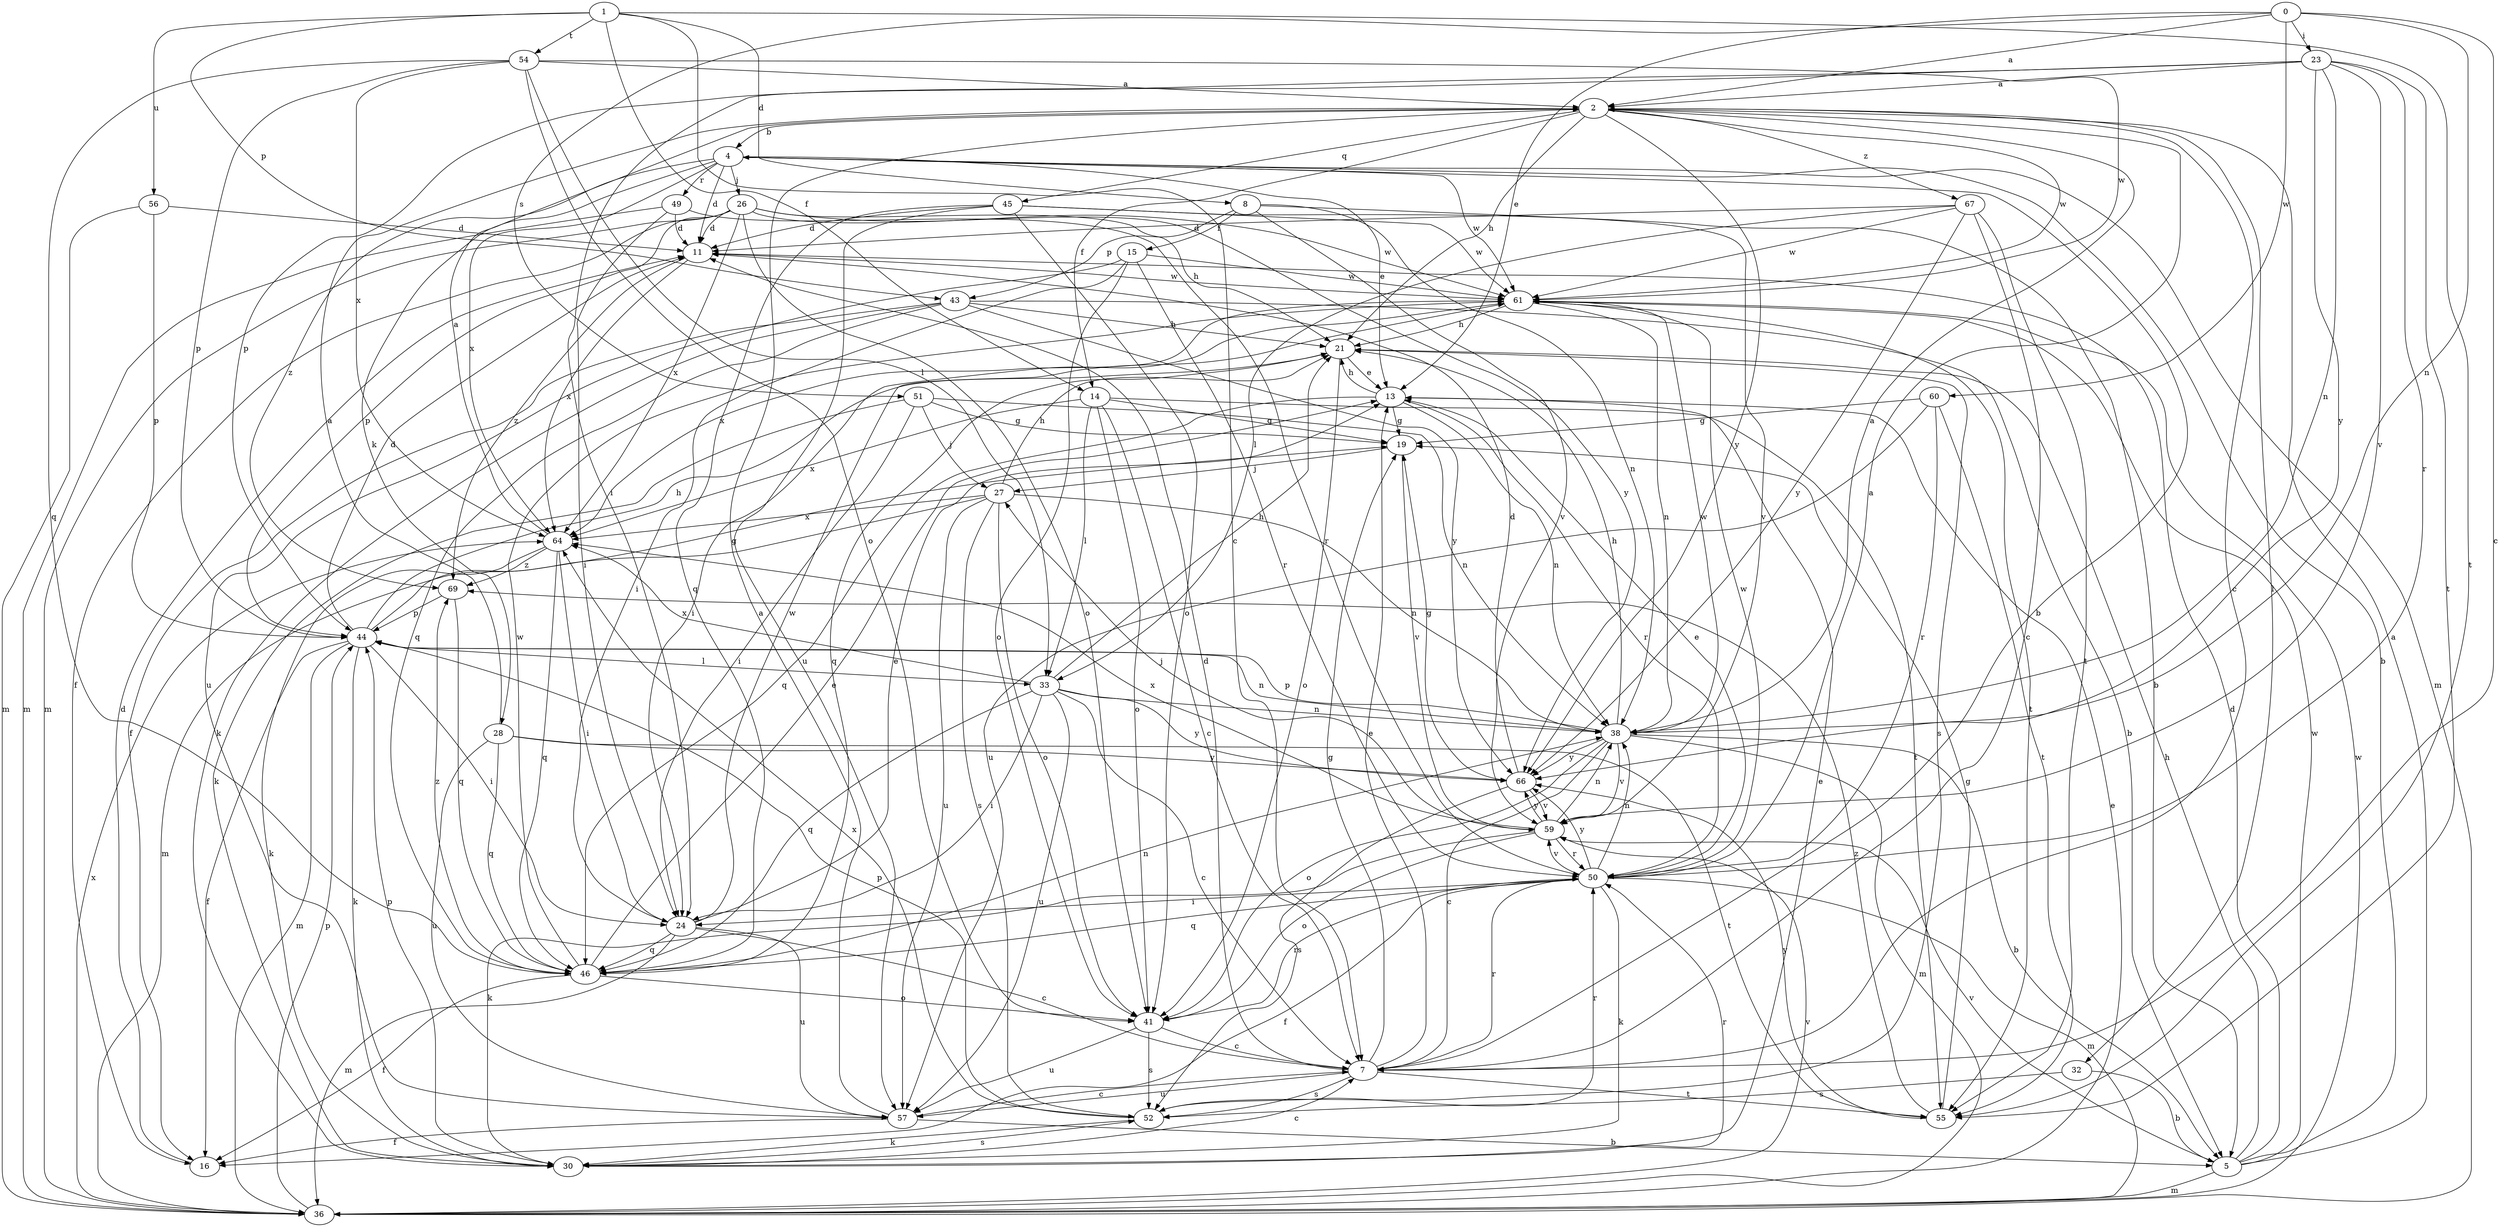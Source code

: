 strict digraph  {
0;
1;
2;
4;
5;
7;
8;
11;
13;
14;
15;
16;
19;
21;
23;
24;
26;
27;
28;
30;
32;
33;
36;
38;
41;
43;
44;
45;
46;
49;
50;
51;
52;
54;
55;
56;
57;
59;
60;
61;
64;
66;
67;
69;
0 -> 2  [label=a];
0 -> 7  [label=c];
0 -> 13  [label=e];
0 -> 23  [label=i];
0 -> 38  [label=n];
0 -> 51  [label=s];
0 -> 60  [label=w];
1 -> 7  [label=c];
1 -> 8  [label=d];
1 -> 14  [label=f];
1 -> 43  [label=p];
1 -> 54  [label=t];
1 -> 55  [label=t];
1 -> 56  [label=u];
2 -> 4  [label=b];
2 -> 7  [label=c];
2 -> 14  [label=f];
2 -> 21  [label=h];
2 -> 32  [label=l];
2 -> 45  [label=q];
2 -> 61  [label=w];
2 -> 66  [label=y];
2 -> 67  [label=z];
4 -> 11  [label=d];
4 -> 13  [label=e];
4 -> 26  [label=j];
4 -> 28  [label=k];
4 -> 36  [label=m];
4 -> 49  [label=r];
4 -> 61  [label=w];
4 -> 64  [label=x];
4 -> 69  [label=z];
5 -> 2  [label=a];
5 -> 4  [label=b];
5 -> 11  [label=d];
5 -> 21  [label=h];
5 -> 36  [label=m];
5 -> 59  [label=v];
5 -> 61  [label=w];
7 -> 4  [label=b];
7 -> 11  [label=d];
7 -> 13  [label=e];
7 -> 19  [label=g];
7 -> 50  [label=r];
7 -> 52  [label=s];
7 -> 55  [label=t];
7 -> 57  [label=u];
8 -> 5  [label=b];
8 -> 15  [label=f];
8 -> 38  [label=n];
8 -> 43  [label=p];
8 -> 59  [label=v];
11 -> 61  [label=w];
11 -> 64  [label=x];
11 -> 69  [label=z];
13 -> 19  [label=g];
13 -> 21  [label=h];
13 -> 38  [label=n];
13 -> 46  [label=q];
13 -> 50  [label=r];
14 -> 7  [label=c];
14 -> 19  [label=g];
14 -> 33  [label=l];
14 -> 41  [label=o];
14 -> 55  [label=t];
14 -> 64  [label=x];
15 -> 24  [label=i];
15 -> 41  [label=o];
15 -> 50  [label=r];
15 -> 57  [label=u];
15 -> 61  [label=w];
16 -> 11  [label=d];
19 -> 27  [label=j];
19 -> 59  [label=v];
21 -> 13  [label=e];
21 -> 41  [label=o];
21 -> 46  [label=q];
21 -> 52  [label=s];
23 -> 2  [label=a];
23 -> 24  [label=i];
23 -> 38  [label=n];
23 -> 44  [label=p];
23 -> 50  [label=r];
23 -> 55  [label=t];
23 -> 59  [label=v];
23 -> 66  [label=y];
24 -> 7  [label=c];
24 -> 13  [label=e];
24 -> 36  [label=m];
24 -> 46  [label=q];
24 -> 57  [label=u];
24 -> 61  [label=w];
26 -> 11  [label=d];
26 -> 16  [label=f];
26 -> 21  [label=h];
26 -> 36  [label=m];
26 -> 41  [label=o];
26 -> 44  [label=p];
26 -> 61  [label=w];
26 -> 64  [label=x];
26 -> 66  [label=y];
27 -> 21  [label=h];
27 -> 36  [label=m];
27 -> 38  [label=n];
27 -> 41  [label=o];
27 -> 52  [label=s];
27 -> 57  [label=u];
27 -> 64  [label=x];
28 -> 2  [label=a];
28 -> 46  [label=q];
28 -> 55  [label=t];
28 -> 57  [label=u];
28 -> 66  [label=y];
30 -> 7  [label=c];
30 -> 13  [label=e];
30 -> 44  [label=p];
30 -> 50  [label=r];
30 -> 52  [label=s];
32 -> 5  [label=b];
32 -> 52  [label=s];
33 -> 7  [label=c];
33 -> 21  [label=h];
33 -> 24  [label=i];
33 -> 38  [label=n];
33 -> 46  [label=q];
33 -> 57  [label=u];
33 -> 64  [label=x];
33 -> 66  [label=y];
36 -> 13  [label=e];
36 -> 44  [label=p];
36 -> 59  [label=v];
36 -> 61  [label=w];
36 -> 64  [label=x];
38 -> 2  [label=a];
38 -> 5  [label=b];
38 -> 7  [label=c];
38 -> 21  [label=h];
38 -> 36  [label=m];
38 -> 41  [label=o];
38 -> 44  [label=p];
38 -> 59  [label=v];
38 -> 61  [label=w];
38 -> 66  [label=y];
41 -> 7  [label=c];
41 -> 50  [label=r];
41 -> 52  [label=s];
41 -> 57  [label=u];
43 -> 5  [label=b];
43 -> 16  [label=f];
43 -> 21  [label=h];
43 -> 30  [label=k];
43 -> 46  [label=q];
43 -> 66  [label=y];
44 -> 11  [label=d];
44 -> 16  [label=f];
44 -> 19  [label=g];
44 -> 21  [label=h];
44 -> 24  [label=i];
44 -> 30  [label=k];
44 -> 33  [label=l];
44 -> 36  [label=m];
44 -> 38  [label=n];
45 -> 11  [label=d];
45 -> 41  [label=o];
45 -> 46  [label=q];
45 -> 57  [label=u];
45 -> 59  [label=v];
45 -> 61  [label=w];
46 -> 13  [label=e];
46 -> 16  [label=f];
46 -> 38  [label=n];
46 -> 41  [label=o];
46 -> 61  [label=w];
46 -> 69  [label=z];
49 -> 11  [label=d];
49 -> 24  [label=i];
49 -> 36  [label=m];
49 -> 50  [label=r];
50 -> 2  [label=a];
50 -> 13  [label=e];
50 -> 16  [label=f];
50 -> 24  [label=i];
50 -> 30  [label=k];
50 -> 36  [label=m];
50 -> 38  [label=n];
50 -> 46  [label=q];
50 -> 59  [label=v];
50 -> 61  [label=w];
50 -> 66  [label=y];
51 -> 19  [label=g];
51 -> 24  [label=i];
51 -> 27  [label=j];
51 -> 30  [label=k];
51 -> 38  [label=n];
52 -> 30  [label=k];
52 -> 44  [label=p];
52 -> 50  [label=r];
52 -> 64  [label=x];
54 -> 2  [label=a];
54 -> 33  [label=l];
54 -> 41  [label=o];
54 -> 44  [label=p];
54 -> 46  [label=q];
54 -> 61  [label=w];
54 -> 64  [label=x];
55 -> 19  [label=g];
55 -> 66  [label=y];
55 -> 69  [label=z];
56 -> 11  [label=d];
56 -> 36  [label=m];
56 -> 44  [label=p];
57 -> 2  [label=a];
57 -> 5  [label=b];
57 -> 7  [label=c];
57 -> 16  [label=f];
59 -> 27  [label=j];
59 -> 30  [label=k];
59 -> 38  [label=n];
59 -> 41  [label=o];
59 -> 50  [label=r];
59 -> 64  [label=x];
59 -> 66  [label=y];
60 -> 19  [label=g];
60 -> 50  [label=r];
60 -> 55  [label=t];
60 -> 57  [label=u];
61 -> 21  [label=h];
61 -> 24  [label=i];
61 -> 38  [label=n];
61 -> 55  [label=t];
61 -> 64  [label=x];
64 -> 2  [label=a];
64 -> 24  [label=i];
64 -> 30  [label=k];
64 -> 46  [label=q];
64 -> 69  [label=z];
66 -> 11  [label=d];
66 -> 19  [label=g];
66 -> 52  [label=s];
66 -> 59  [label=v];
67 -> 7  [label=c];
67 -> 11  [label=d];
67 -> 33  [label=l];
67 -> 55  [label=t];
67 -> 61  [label=w];
67 -> 66  [label=y];
69 -> 44  [label=p];
69 -> 46  [label=q];
}
